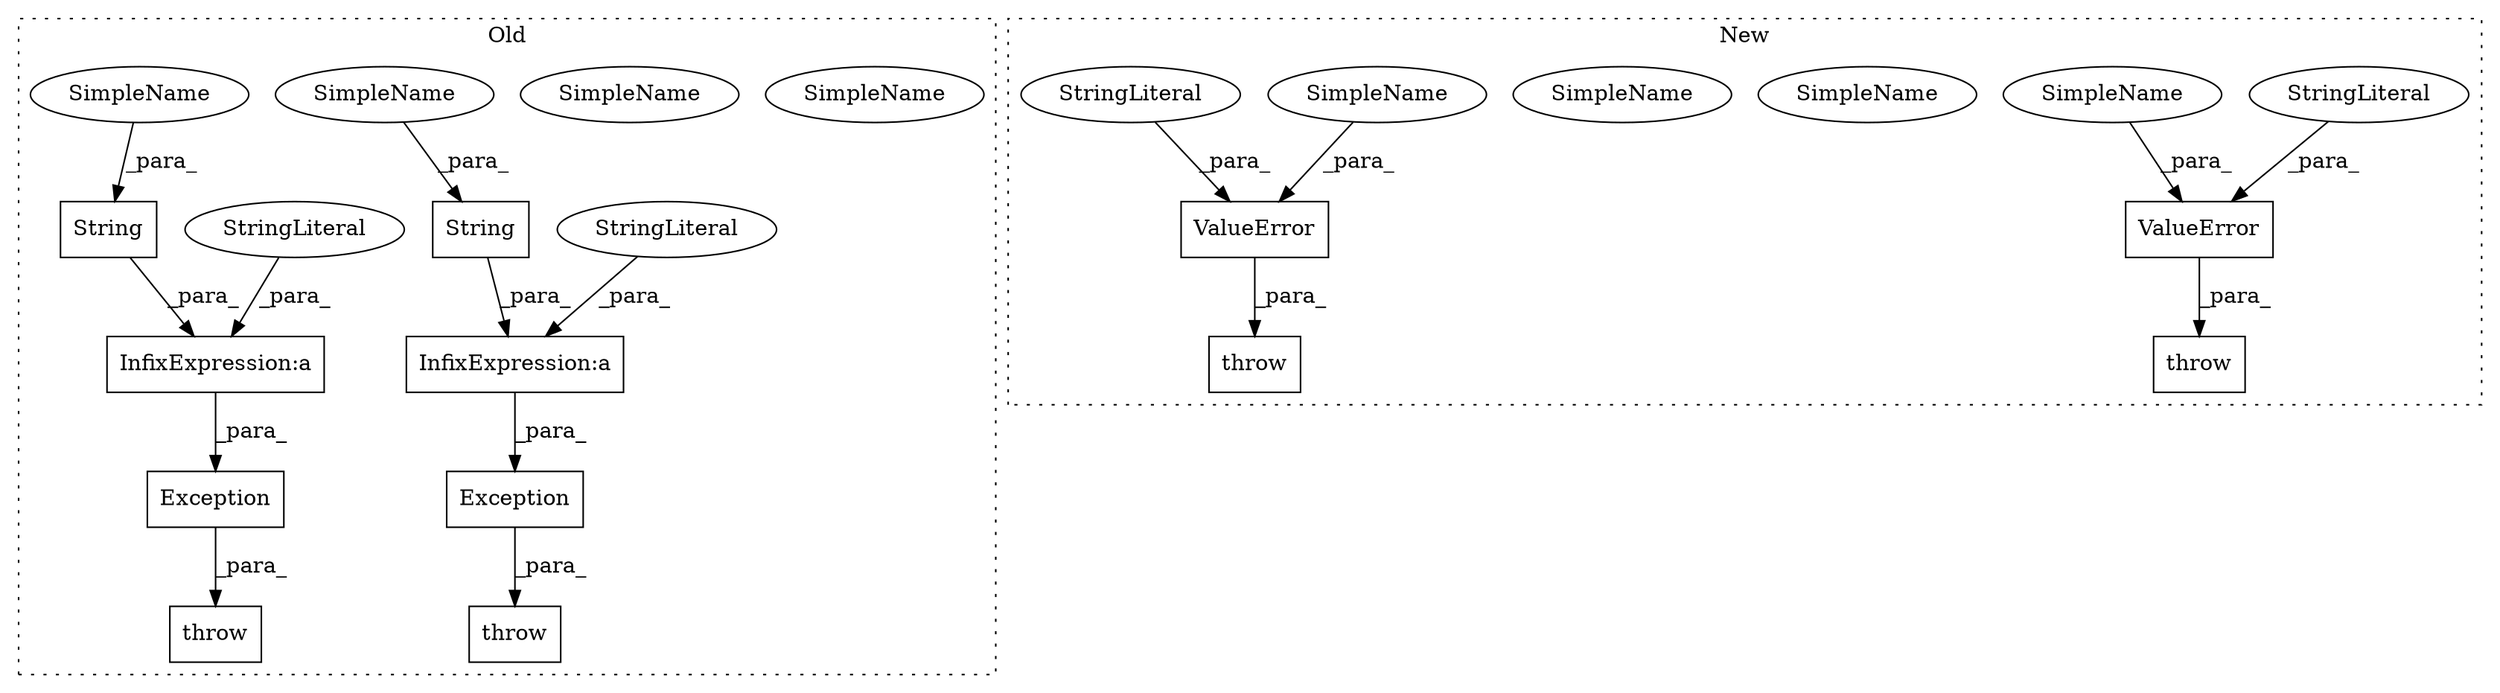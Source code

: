 digraph G {
subgraph cluster0 {
1 [label="Exception" a="32" s="51523,51579" l="10,1" shape="box"];
4 [label="throw" a="53" s="51517" l="6" shape="box"];
6 [label="InfixExpression:a" a="27" s="51556" l="3" shape="box"];
7 [label="StringLiteral" a="45" s="51533" l="23" shape="ellipse"];
8 [label="String" a="32" s="51559,51578" l="7,1" shape="box"];
11 [label="String" a="32" s="52374,52393" l="7,1" shape="box"];
12 [label="InfixExpression:a" a="27" s="52371" l="3" shape="box"];
13 [label="throw" a="53" s="52332" l="6" shape="box"];
15 [label="StringLiteral" a="45" s="52348" l="23" shape="ellipse"];
16 [label="Exception" a="32" s="52338,52394" l="10,1" shape="box"];
17 [label="SimpleName" a="42" s="52381" l="12" shape="ellipse"];
18 [label="SimpleName" a="42" s="51566" l="12" shape="ellipse"];
21 [label="SimpleName" a="42" s="52381" l="12" shape="ellipse"];
22 [label="SimpleName" a="42" s="51566" l="12" shape="ellipse"];
label = "Old";
style="dotted";
}
subgraph cluster1 {
2 [label="ValueError" a="32" s="52280,52327" l="11,1" shape="box"];
3 [label="throw" a="53" s="52274" l="6" shape="box"];
5 [label="StringLiteral" a="45" s="52291" l="23" shape="ellipse"];
9 [label="ValueError" a="32" s="51484,51531" l="11,1" shape="box"];
10 [label="throw" a="53" s="51478" l="6" shape="box"];
14 [label="StringLiteral" a="45" s="51495" l="23" shape="ellipse"];
19 [label="SimpleName" a="42" s="51519" l="12" shape="ellipse"];
20 [label="SimpleName" a="42" s="52315" l="12" shape="ellipse"];
23 [label="SimpleName" a="42" s="52315" l="12" shape="ellipse"];
24 [label="SimpleName" a="42" s="51519" l="12" shape="ellipse"];
label = "New";
style="dotted";
}
1 -> 4 [label="_para_"];
2 -> 3 [label="_para_"];
5 -> 2 [label="_para_"];
6 -> 1 [label="_para_"];
7 -> 6 [label="_para_"];
8 -> 6 [label="_para_"];
9 -> 10 [label="_para_"];
11 -> 12 [label="_para_"];
12 -> 16 [label="_para_"];
14 -> 9 [label="_para_"];
15 -> 12 [label="_para_"];
16 -> 13 [label="_para_"];
21 -> 11 [label="_para_"];
22 -> 8 [label="_para_"];
23 -> 2 [label="_para_"];
24 -> 9 [label="_para_"];
}